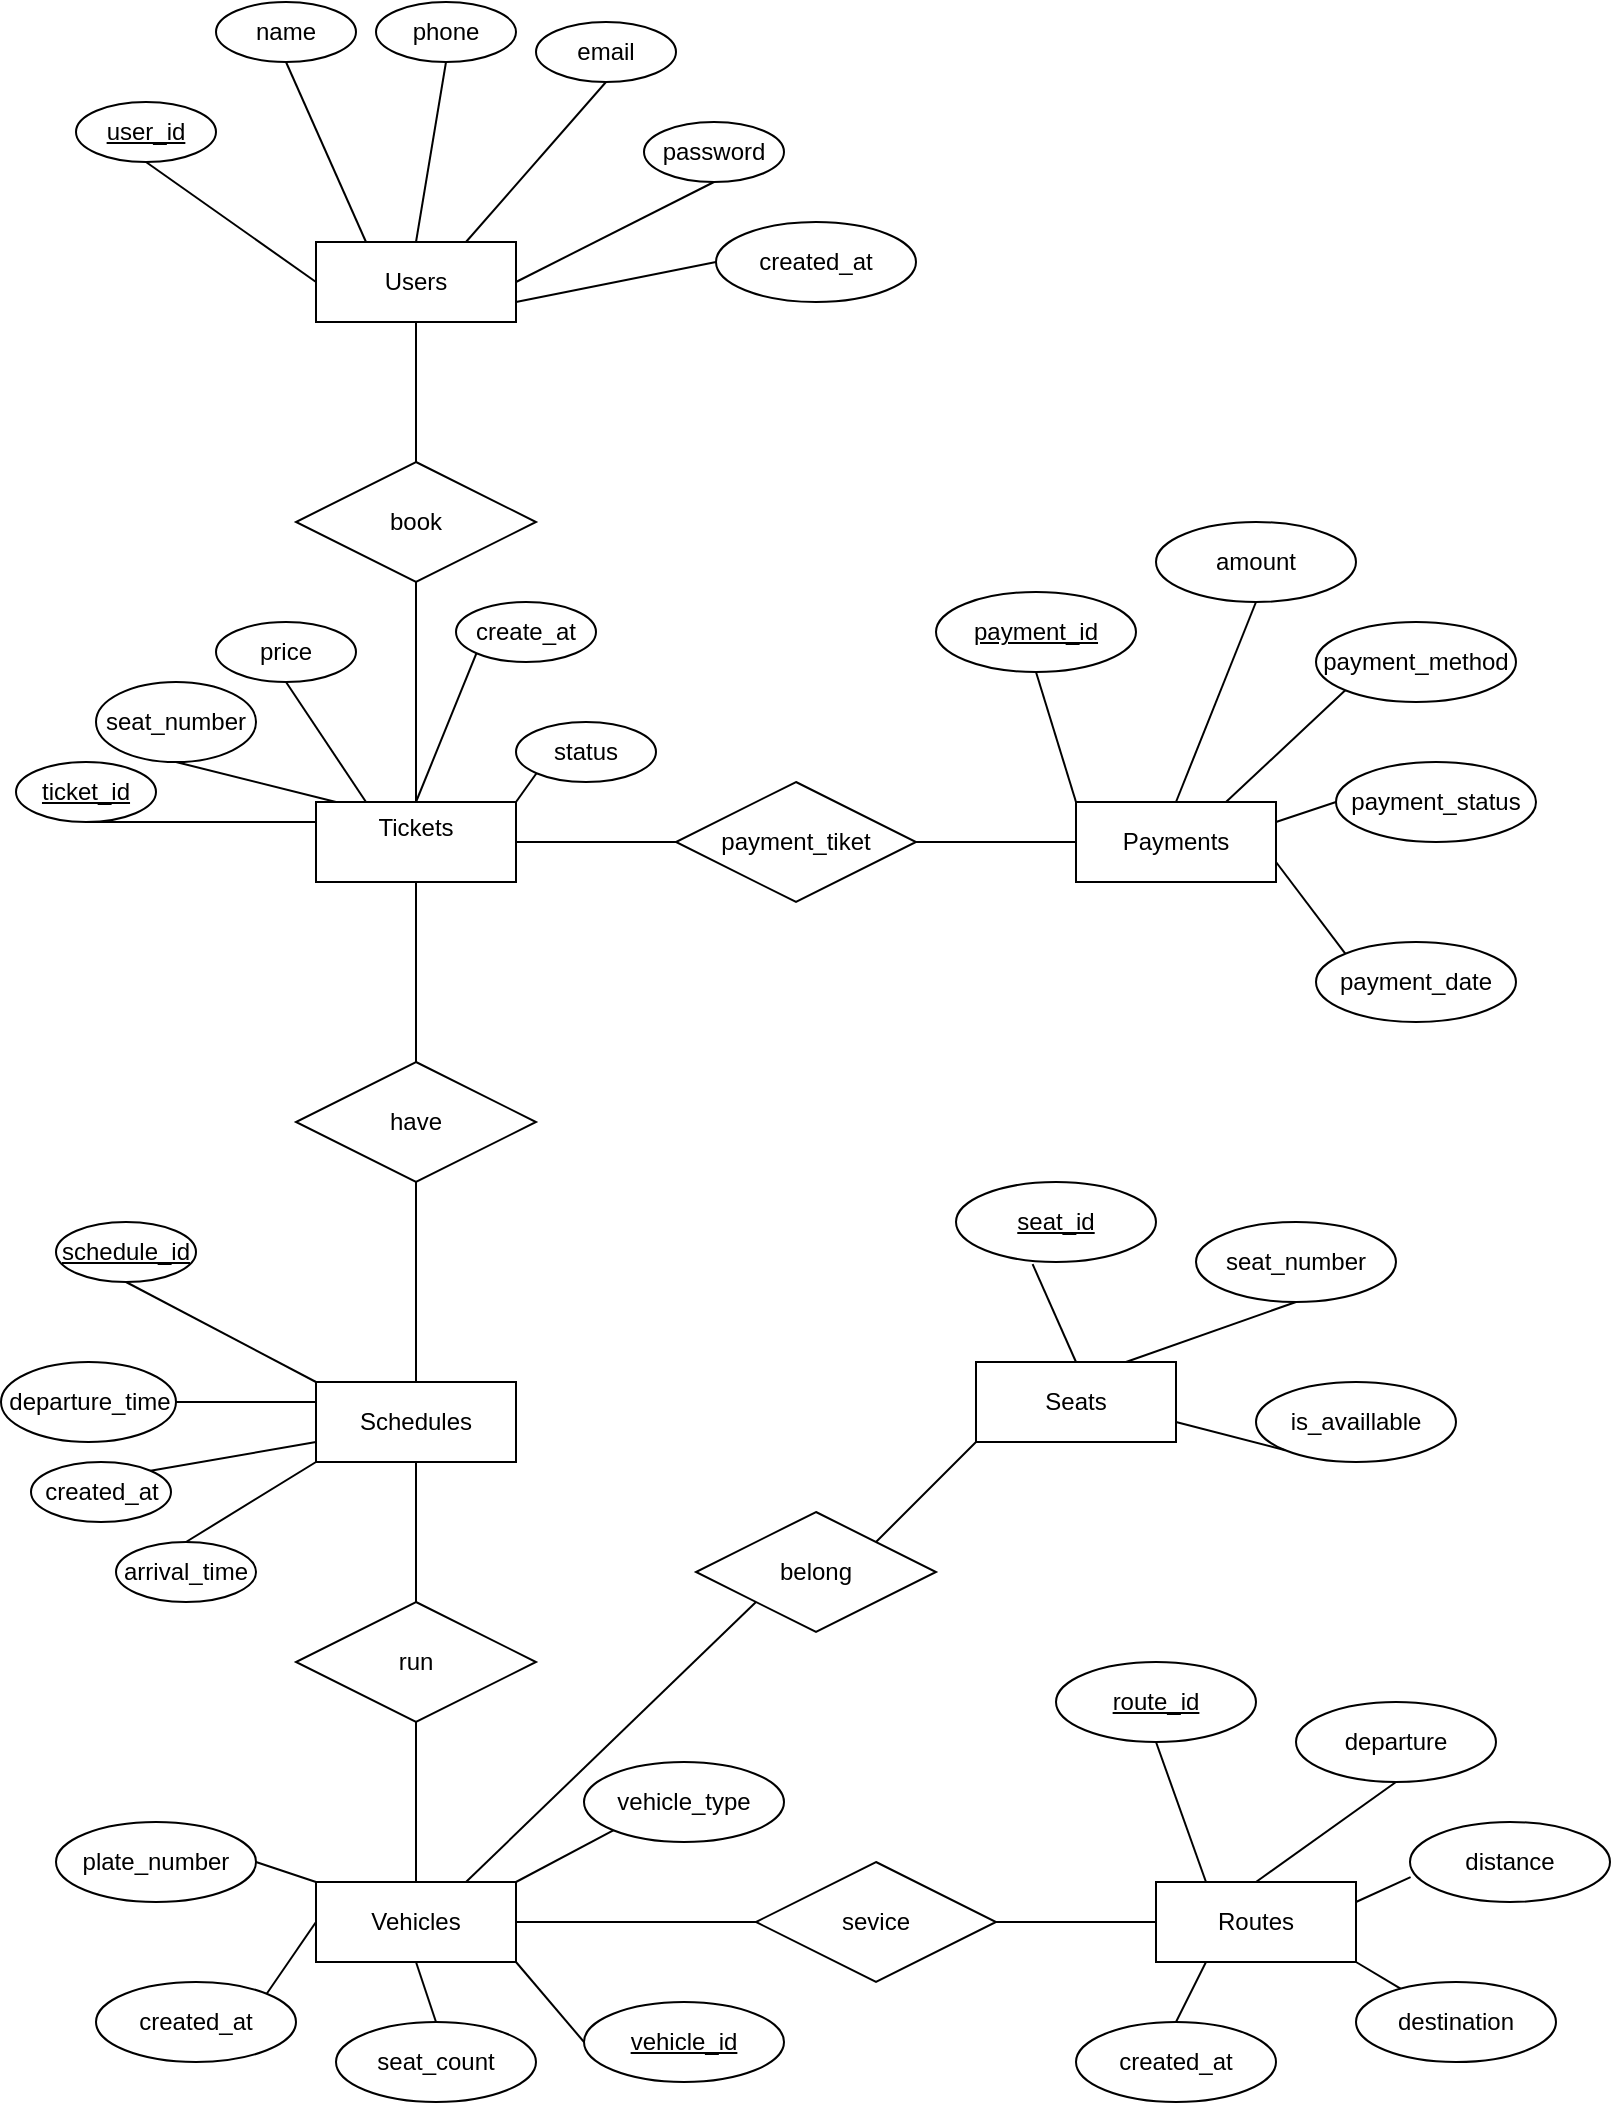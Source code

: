 <mxfile version="24.8.8">
  <diagram name="Page-1" id="f6e7gZFhC1IDGuU_oWBZ">
    <mxGraphModel dx="1555" dy="1089" grid="1" gridSize="10" guides="1" tooltips="1" connect="1" arrows="1" fold="1" page="1" pageScale="1" pageWidth="827" pageHeight="1169" math="0" shadow="0">
      <root>
        <mxCell id="0" />
        <mxCell id="1" parent="0" />
        <mxCell id="nGo6notCplduY7XNMSy_-1" value="Users" style="whiteSpace=wrap;html=1;align=center;" vertex="1" parent="1">
          <mxGeometry x="180" y="230" width="100" height="40" as="geometry" />
        </mxCell>
        <mxCell id="nGo6notCplduY7XNMSy_-2" value="Routes" style="whiteSpace=wrap;html=1;align=center;" vertex="1" parent="1">
          <mxGeometry x="600" y="1050" width="100" height="40" as="geometry" />
        </mxCell>
        <mxCell id="nGo6notCplduY7XNMSy_-3" value="Vehicles" style="whiteSpace=wrap;html=1;align=center;" vertex="1" parent="1">
          <mxGeometry x="180" y="1050" width="100" height="40" as="geometry" />
        </mxCell>
        <mxCell id="nGo6notCplduY7XNMSy_-4" value="Payments" style="whiteSpace=wrap;html=1;align=center;" vertex="1" parent="1">
          <mxGeometry x="560" y="510" width="100" height="40" as="geometry" />
        </mxCell>
        <mxCell id="nGo6notCplduY7XNMSy_-5" value="Tickets&lt;div&gt;&lt;br&gt;&lt;/div&gt;" style="whiteSpace=wrap;html=1;align=center;" vertex="1" parent="1">
          <mxGeometry x="180" y="510" width="100" height="40" as="geometry" />
        </mxCell>
        <mxCell id="nGo6notCplduY7XNMSy_-6" value="Schedules" style="whiteSpace=wrap;html=1;align=center;" vertex="1" parent="1">
          <mxGeometry x="180" y="800" width="100" height="40" as="geometry" />
        </mxCell>
        <mxCell id="nGo6notCplduY7XNMSy_-8" value="name" style="ellipse;whiteSpace=wrap;html=1;align=center;" vertex="1" parent="1">
          <mxGeometry x="130" y="110" width="70" height="30" as="geometry" />
        </mxCell>
        <mxCell id="nGo6notCplduY7XNMSy_-9" value="phone" style="ellipse;whiteSpace=wrap;html=1;align=center;" vertex="1" parent="1">
          <mxGeometry x="210" y="110" width="70" height="30" as="geometry" />
        </mxCell>
        <mxCell id="nGo6notCplduY7XNMSy_-10" value="password" style="ellipse;whiteSpace=wrap;html=1;align=center;" vertex="1" parent="1">
          <mxGeometry x="344" y="170" width="70" height="30" as="geometry" />
        </mxCell>
        <mxCell id="nGo6notCplduY7XNMSy_-11" value="email" style="ellipse;whiteSpace=wrap;html=1;align=center;" vertex="1" parent="1">
          <mxGeometry x="290" y="120" width="70" height="30" as="geometry" />
        </mxCell>
        <mxCell id="nGo6notCplduY7XNMSy_-12" value="user_id" style="ellipse;whiteSpace=wrap;html=1;align=center;fontStyle=4;" vertex="1" parent="1">
          <mxGeometry x="60" y="160" width="70" height="30" as="geometry" />
        </mxCell>
        <mxCell id="nGo6notCplduY7XNMSy_-18" value="" style="endArrow=none;html=1;rounded=0;entryX=0.5;entryY=1;entryDx=0;entryDy=0;exitX=0.75;exitY=0;exitDx=0;exitDy=0;" edge="1" parent="1" source="nGo6notCplduY7XNMSy_-1" target="nGo6notCplduY7XNMSy_-11">
          <mxGeometry relative="1" as="geometry">
            <mxPoint x="249.0" y="650" as="sourcePoint" />
            <mxPoint x="344" y="600" as="targetPoint" />
          </mxGeometry>
        </mxCell>
        <mxCell id="nGo6notCplduY7XNMSy_-19" value="" style="endArrow=none;html=1;rounded=0;exitX=1;exitY=0.5;exitDx=0;exitDy=0;entryX=0.5;entryY=1;entryDx=0;entryDy=0;" edge="1" parent="1" source="nGo6notCplduY7XNMSy_-1" target="nGo6notCplduY7XNMSy_-10">
          <mxGeometry relative="1" as="geometry">
            <mxPoint x="370" y="670" as="sourcePoint" />
            <mxPoint x="530" y="670" as="targetPoint" />
          </mxGeometry>
        </mxCell>
        <mxCell id="nGo6notCplduY7XNMSy_-20" value="" style="endArrow=none;html=1;rounded=0;exitX=0.5;exitY=0;exitDx=0;exitDy=0;entryX=0.5;entryY=1;entryDx=0;entryDy=0;" edge="1" parent="1" source="nGo6notCplduY7XNMSy_-1" target="nGo6notCplduY7XNMSy_-9">
          <mxGeometry relative="1" as="geometry">
            <mxPoint x="370" y="670" as="sourcePoint" />
            <mxPoint x="530" y="670" as="targetPoint" />
          </mxGeometry>
        </mxCell>
        <mxCell id="nGo6notCplduY7XNMSy_-21" value="" style="endArrow=none;html=1;rounded=0;exitX=0.25;exitY=0;exitDx=0;exitDy=0;entryX=0.5;entryY=1;entryDx=0;entryDy=0;" edge="1" parent="1" source="nGo6notCplduY7XNMSy_-1" target="nGo6notCplduY7XNMSy_-8">
          <mxGeometry relative="1" as="geometry">
            <mxPoint x="370" y="670" as="sourcePoint" />
            <mxPoint x="530" y="670" as="targetPoint" />
          </mxGeometry>
        </mxCell>
        <mxCell id="nGo6notCplduY7XNMSy_-22" value="" style="endArrow=none;html=1;rounded=0;exitX=0;exitY=0.5;exitDx=0;exitDy=0;entryX=0.5;entryY=1;entryDx=0;entryDy=0;" edge="1" parent="1" source="nGo6notCplduY7XNMSy_-1" target="nGo6notCplduY7XNMSy_-12">
          <mxGeometry relative="1" as="geometry">
            <mxPoint x="370" y="670" as="sourcePoint" />
            <mxPoint x="530" y="670" as="targetPoint" />
          </mxGeometry>
        </mxCell>
        <mxCell id="nGo6notCplduY7XNMSy_-25" value="book" style="shape=rhombus;perimeter=rhombusPerimeter;whiteSpace=wrap;html=1;align=center;" vertex="1" parent="1">
          <mxGeometry x="170" y="340" width="120" height="60" as="geometry" />
        </mxCell>
        <mxCell id="nGo6notCplduY7XNMSy_-26" value="ticket_id" style="ellipse;whiteSpace=wrap;html=1;align=center;fontStyle=4;" vertex="1" parent="1">
          <mxGeometry x="30" y="490" width="70" height="30" as="geometry" />
        </mxCell>
        <mxCell id="nGo6notCplduY7XNMSy_-29" value="" style="endArrow=none;html=1;rounded=0;entryX=0.5;entryY=0;entryDx=0;entryDy=0;exitX=0.5;exitY=1;exitDx=0;exitDy=0;" edge="1" parent="1" source="nGo6notCplduY7XNMSy_-1" target="nGo6notCplduY7XNMSy_-25">
          <mxGeometry relative="1" as="geometry">
            <mxPoint x="250" y="290" as="sourcePoint" />
            <mxPoint x="370" y="500" as="targetPoint" />
          </mxGeometry>
        </mxCell>
        <mxCell id="nGo6notCplduY7XNMSy_-30" value="" style="endArrow=none;html=1;rounded=0;exitX=0.5;exitY=1;exitDx=0;exitDy=0;entryX=0.5;entryY=0;entryDx=0;entryDy=0;" edge="1" parent="1" source="nGo6notCplduY7XNMSy_-25" target="nGo6notCplduY7XNMSy_-5">
          <mxGeometry relative="1" as="geometry">
            <mxPoint x="210" y="500" as="sourcePoint" />
            <mxPoint x="370" y="500" as="targetPoint" />
          </mxGeometry>
        </mxCell>
        <mxCell id="nGo6notCplduY7XNMSy_-31" value="schedule_id" style="ellipse;whiteSpace=wrap;html=1;align=center;fontStyle=4;" vertex="1" parent="1">
          <mxGeometry x="50" y="720" width="70" height="30" as="geometry" />
        </mxCell>
        <mxCell id="nGo6notCplduY7XNMSy_-33" value="departure_time" style="ellipse;whiteSpace=wrap;html=1;align=center;" vertex="1" parent="1">
          <mxGeometry x="22.5" y="790" width="87.5" height="40" as="geometry" />
        </mxCell>
        <mxCell id="nGo6notCplduY7XNMSy_-34" value="arrival_time" style="ellipse;whiteSpace=wrap;html=1;align=center;" vertex="1" parent="1">
          <mxGeometry x="80" y="880" width="70" height="30" as="geometry" />
        </mxCell>
        <mxCell id="nGo6notCplduY7XNMSy_-36" value="created_at" style="ellipse;whiteSpace=wrap;html=1;align=center;" vertex="1" parent="1">
          <mxGeometry x="37.5" y="840" width="70" height="30" as="geometry" />
        </mxCell>
        <mxCell id="nGo6notCplduY7XNMSy_-37" value="" style="endArrow=none;html=1;rounded=0;entryX=0.5;entryY=1;entryDx=0;entryDy=0;exitX=0;exitY=0;exitDx=0;exitDy=0;" edge="1" parent="1" source="nGo6notCplduY7XNMSy_-6" target="nGo6notCplduY7XNMSy_-31">
          <mxGeometry relative="1" as="geometry">
            <mxPoint x="210" y="500" as="sourcePoint" />
            <mxPoint x="370" y="500" as="targetPoint" />
          </mxGeometry>
        </mxCell>
        <mxCell id="nGo6notCplduY7XNMSy_-39" value="" style="endArrow=none;html=1;rounded=0;entryX=1;entryY=0.5;entryDx=0;entryDy=0;exitX=0;exitY=0.25;exitDx=0;exitDy=0;" edge="1" parent="1" source="nGo6notCplduY7XNMSy_-6" target="nGo6notCplduY7XNMSy_-33">
          <mxGeometry relative="1" as="geometry">
            <mxPoint x="470" y="565" as="sourcePoint" />
            <mxPoint x="750.0" y="600" as="targetPoint" />
          </mxGeometry>
        </mxCell>
        <mxCell id="nGo6notCplduY7XNMSy_-40" value="" style="endArrow=none;html=1;rounded=0;entryX=0.5;entryY=0;entryDx=0;entryDy=0;exitX=0;exitY=1;exitDx=0;exitDy=0;" edge="1" parent="1" source="nGo6notCplduY7XNMSy_-6" target="nGo6notCplduY7XNMSy_-34">
          <mxGeometry relative="1" as="geometry">
            <mxPoint x="210" y="500" as="sourcePoint" />
            <mxPoint x="370" y="500" as="targetPoint" />
          </mxGeometry>
        </mxCell>
        <mxCell id="nGo6notCplduY7XNMSy_-41" value="" style="endArrow=none;html=1;rounded=0;entryX=1;entryY=0;entryDx=0;entryDy=0;exitX=0;exitY=0.75;exitDx=0;exitDy=0;" edge="1" parent="1" source="nGo6notCplduY7XNMSy_-6" target="nGo6notCplduY7XNMSy_-36">
          <mxGeometry relative="1" as="geometry">
            <mxPoint x="210" y="500" as="sourcePoint" />
            <mxPoint x="370" y="500" as="targetPoint" />
          </mxGeometry>
        </mxCell>
        <mxCell id="nGo6notCplduY7XNMSy_-43" value="seat_number" style="ellipse;whiteSpace=wrap;html=1;align=center;" vertex="1" parent="1">
          <mxGeometry x="70" y="450" width="80" height="40" as="geometry" />
        </mxCell>
        <mxCell id="nGo6notCplduY7XNMSy_-45" value="price" style="ellipse;whiteSpace=wrap;html=1;align=center;" vertex="1" parent="1">
          <mxGeometry x="130" y="420" width="70" height="30" as="geometry" />
        </mxCell>
        <mxCell id="nGo6notCplduY7XNMSy_-46" value="status" style="ellipse;whiteSpace=wrap;html=1;align=center;" vertex="1" parent="1">
          <mxGeometry x="280" y="470" width="70" height="30" as="geometry" />
        </mxCell>
        <mxCell id="nGo6notCplduY7XNMSy_-47" value="create_at" style="ellipse;whiteSpace=wrap;html=1;align=center;" vertex="1" parent="1">
          <mxGeometry x="250" y="410" width="70" height="30" as="geometry" />
        </mxCell>
        <mxCell id="nGo6notCplduY7XNMSy_-48" value="" style="endArrow=none;html=1;rounded=0;entryX=0.5;entryY=1;entryDx=0;entryDy=0;exitX=0;exitY=0.25;exitDx=0;exitDy=0;" edge="1" parent="1" source="nGo6notCplduY7XNMSy_-5" target="nGo6notCplduY7XNMSy_-26">
          <mxGeometry relative="1" as="geometry">
            <mxPoint x="210" y="280" as="sourcePoint" />
            <mxPoint x="370" y="280" as="targetPoint" />
          </mxGeometry>
        </mxCell>
        <mxCell id="nGo6notCplduY7XNMSy_-49" value="" style="endArrow=none;html=1;rounded=0;entryX=0.5;entryY=1;entryDx=0;entryDy=0;exitX=0.1;exitY=0;exitDx=0;exitDy=0;exitPerimeter=0;" edge="1" parent="1" source="nGo6notCplduY7XNMSy_-5" target="nGo6notCplduY7XNMSy_-43">
          <mxGeometry relative="1" as="geometry">
            <mxPoint x="210" y="280" as="sourcePoint" />
            <mxPoint x="370" y="280" as="targetPoint" />
          </mxGeometry>
        </mxCell>
        <mxCell id="nGo6notCplduY7XNMSy_-50" value="" style="endArrow=none;html=1;rounded=0;entryX=0.5;entryY=1;entryDx=0;entryDy=0;exitX=0.25;exitY=0;exitDx=0;exitDy=0;" edge="1" parent="1" source="nGo6notCplduY7XNMSy_-5" target="nGo6notCplduY7XNMSy_-45">
          <mxGeometry relative="1" as="geometry">
            <mxPoint x="210" y="280" as="sourcePoint" />
            <mxPoint x="370" y="280" as="targetPoint" />
          </mxGeometry>
        </mxCell>
        <mxCell id="nGo6notCplduY7XNMSy_-51" value="" style="endArrow=none;html=1;rounded=0;entryX=0;entryY=1;entryDx=0;entryDy=0;exitX=0.5;exitY=0;exitDx=0;exitDy=0;" edge="1" parent="1" source="nGo6notCplduY7XNMSy_-5" target="nGo6notCplduY7XNMSy_-47">
          <mxGeometry relative="1" as="geometry">
            <mxPoint x="210" y="280" as="sourcePoint" />
            <mxPoint x="370" y="280" as="targetPoint" />
          </mxGeometry>
        </mxCell>
        <mxCell id="nGo6notCplduY7XNMSy_-52" value="" style="endArrow=none;html=1;rounded=0;entryX=0;entryY=1;entryDx=0;entryDy=0;exitX=1;exitY=0;exitDx=0;exitDy=0;" edge="1" parent="1" source="nGo6notCplduY7XNMSy_-5" target="nGo6notCplduY7XNMSy_-46">
          <mxGeometry relative="1" as="geometry">
            <mxPoint x="210" y="280" as="sourcePoint" />
            <mxPoint x="370" y="280" as="targetPoint" />
          </mxGeometry>
        </mxCell>
        <mxCell id="nGo6notCplduY7XNMSy_-55" value="have" style="shape=rhombus;perimeter=rhombusPerimeter;whiteSpace=wrap;html=1;align=center;" vertex="1" parent="1">
          <mxGeometry x="170" y="640" width="120" height="60" as="geometry" />
        </mxCell>
        <mxCell id="nGo6notCplduY7XNMSy_-56" value="" style="endArrow=none;html=1;rounded=0;entryX=0.5;entryY=1;entryDx=0;entryDy=0;exitX=0.5;exitY=0;exitDx=0;exitDy=0;" edge="1" parent="1" source="nGo6notCplduY7XNMSy_-55" target="nGo6notCplduY7XNMSy_-5">
          <mxGeometry relative="1" as="geometry">
            <mxPoint x="210" y="500" as="sourcePoint" />
            <mxPoint x="370" y="500" as="targetPoint" />
          </mxGeometry>
        </mxCell>
        <mxCell id="nGo6notCplduY7XNMSy_-57" value="" style="endArrow=none;html=1;rounded=0;entryX=0.5;entryY=1;entryDx=0;entryDy=0;exitX=0.5;exitY=0;exitDx=0;exitDy=0;" edge="1" parent="1" source="nGo6notCplduY7XNMSy_-6" target="nGo6notCplduY7XNMSy_-55">
          <mxGeometry relative="1" as="geometry">
            <mxPoint x="230" y="796" as="sourcePoint" />
            <mxPoint x="370" y="500" as="targetPoint" />
          </mxGeometry>
        </mxCell>
        <mxCell id="nGo6notCplduY7XNMSy_-58" value="run" style="shape=rhombus;perimeter=rhombusPerimeter;whiteSpace=wrap;html=1;align=center;" vertex="1" parent="1">
          <mxGeometry x="170" y="910" width="120" height="60" as="geometry" />
        </mxCell>
        <mxCell id="nGo6notCplduY7XNMSy_-59" value="" style="endArrow=none;html=1;rounded=0;exitX=0.5;exitY=0;exitDx=0;exitDy=0;entryX=0.5;entryY=1;entryDx=0;entryDy=0;" edge="1" parent="1" source="nGo6notCplduY7XNMSy_-3" target="nGo6notCplduY7XNMSy_-58">
          <mxGeometry relative="1" as="geometry">
            <mxPoint x="210" y="500" as="sourcePoint" />
            <mxPoint x="370" y="500" as="targetPoint" />
          </mxGeometry>
        </mxCell>
        <mxCell id="nGo6notCplduY7XNMSy_-60" value="" style="endArrow=none;html=1;rounded=0;entryX=0.5;entryY=1;entryDx=0;entryDy=0;exitX=0.5;exitY=0;exitDx=0;exitDy=0;" edge="1" parent="1" source="nGo6notCplduY7XNMSy_-58" target="nGo6notCplduY7XNMSy_-6">
          <mxGeometry relative="1" as="geometry">
            <mxPoint x="210" y="500" as="sourcePoint" />
            <mxPoint x="370" y="500" as="targetPoint" />
          </mxGeometry>
        </mxCell>
        <mxCell id="nGo6notCplduY7XNMSy_-61" value="sevice" style="shape=rhombus;perimeter=rhombusPerimeter;whiteSpace=wrap;html=1;align=center;" vertex="1" parent="1">
          <mxGeometry x="400" y="1040" width="120" height="60" as="geometry" />
        </mxCell>
        <mxCell id="nGo6notCplduY7XNMSy_-63" value="payment_tiket" style="shape=rhombus;perimeter=rhombusPerimeter;whiteSpace=wrap;html=1;align=center;" vertex="1" parent="1">
          <mxGeometry x="360" y="500" width="120" height="60" as="geometry" />
        </mxCell>
        <mxCell id="nGo6notCplduY7XNMSy_-64" value="" style="endArrow=none;html=1;rounded=0;exitX=1;exitY=0.5;exitDx=0;exitDy=0;entryX=0;entryY=0.5;entryDx=0;entryDy=0;" edge="1" parent="1" source="nGo6notCplduY7XNMSy_-5" target="nGo6notCplduY7XNMSy_-63">
          <mxGeometry relative="1" as="geometry">
            <mxPoint x="210" y="610" as="sourcePoint" />
            <mxPoint x="370" y="610" as="targetPoint" />
          </mxGeometry>
        </mxCell>
        <mxCell id="nGo6notCplduY7XNMSy_-65" value="" style="endArrow=none;html=1;rounded=0;entryX=0;entryY=0.5;entryDx=0;entryDy=0;exitX=1;exitY=0.5;exitDx=0;exitDy=0;" edge="1" parent="1" source="nGo6notCplduY7XNMSy_-63" target="nGo6notCplduY7XNMSy_-4">
          <mxGeometry relative="1" as="geometry">
            <mxPoint x="210" y="610" as="sourcePoint" />
            <mxPoint x="370" y="610" as="targetPoint" />
          </mxGeometry>
        </mxCell>
        <mxCell id="nGo6notCplduY7XNMSy_-66" value="payment_id" style="ellipse;whiteSpace=wrap;html=1;align=center;fontStyle=4;" vertex="1" parent="1">
          <mxGeometry x="490" y="405" width="100" height="40" as="geometry" />
        </mxCell>
        <mxCell id="nGo6notCplduY7XNMSy_-67" value="payment_method" style="ellipse;whiteSpace=wrap;html=1;align=center;" vertex="1" parent="1">
          <mxGeometry x="680" y="420" width="100" height="40" as="geometry" />
        </mxCell>
        <mxCell id="nGo6notCplduY7XNMSy_-69" value="amount" style="ellipse;whiteSpace=wrap;html=1;align=center;" vertex="1" parent="1">
          <mxGeometry x="600" y="370" width="100" height="40" as="geometry" />
        </mxCell>
        <mxCell id="nGo6notCplduY7XNMSy_-70" value="payment_status" style="ellipse;whiteSpace=wrap;html=1;align=center;" vertex="1" parent="1">
          <mxGeometry x="690" y="490" width="100" height="40" as="geometry" />
        </mxCell>
        <mxCell id="nGo6notCplduY7XNMSy_-71" value="payment_date" style="ellipse;whiteSpace=wrap;html=1;align=center;" vertex="1" parent="1">
          <mxGeometry x="680" y="580" width="100" height="40" as="geometry" />
        </mxCell>
        <mxCell id="nGo6notCplduY7XNMSy_-73" value="" style="endArrow=none;html=1;rounded=0;entryX=0.5;entryY=1;entryDx=0;entryDy=0;exitX=0;exitY=0;exitDx=0;exitDy=0;" edge="1" parent="1" source="nGo6notCplduY7XNMSy_-4" target="nGo6notCplduY7XNMSy_-66">
          <mxGeometry relative="1" as="geometry">
            <mxPoint x="210" y="610" as="sourcePoint" />
            <mxPoint x="370" y="610" as="targetPoint" />
          </mxGeometry>
        </mxCell>
        <mxCell id="nGo6notCplduY7XNMSy_-74" value="" style="endArrow=none;html=1;rounded=0;entryX=0.5;entryY=1;entryDx=0;entryDy=0;exitX=0.5;exitY=0;exitDx=0;exitDy=0;" edge="1" parent="1" source="nGo6notCplduY7XNMSy_-4" target="nGo6notCplduY7XNMSy_-69">
          <mxGeometry relative="1" as="geometry">
            <mxPoint x="210" y="610" as="sourcePoint" />
            <mxPoint x="370" y="610" as="targetPoint" />
          </mxGeometry>
        </mxCell>
        <mxCell id="nGo6notCplduY7XNMSy_-75" value="" style="endArrow=none;html=1;rounded=0;entryX=0;entryY=1;entryDx=0;entryDy=0;exitX=0.75;exitY=0;exitDx=0;exitDy=0;" edge="1" parent="1" source="nGo6notCplduY7XNMSy_-4" target="nGo6notCplduY7XNMSy_-67">
          <mxGeometry relative="1" as="geometry">
            <mxPoint x="210" y="610" as="sourcePoint" />
            <mxPoint x="370" y="610" as="targetPoint" />
          </mxGeometry>
        </mxCell>
        <mxCell id="nGo6notCplduY7XNMSy_-76" value="" style="endArrow=none;html=1;rounded=0;entryX=0;entryY=0.5;entryDx=0;entryDy=0;exitX=1;exitY=0.25;exitDx=0;exitDy=0;" edge="1" parent="1" source="nGo6notCplduY7XNMSy_-4" target="nGo6notCplduY7XNMSy_-70">
          <mxGeometry relative="1" as="geometry">
            <mxPoint x="210" y="610" as="sourcePoint" />
            <mxPoint x="370" y="610" as="targetPoint" />
          </mxGeometry>
        </mxCell>
        <mxCell id="nGo6notCplduY7XNMSy_-77" value="" style="endArrow=none;html=1;rounded=0;entryX=0;entryY=0;entryDx=0;entryDy=0;exitX=1;exitY=0.75;exitDx=0;exitDy=0;" edge="1" parent="1" source="nGo6notCplduY7XNMSy_-4" target="nGo6notCplduY7XNMSy_-71">
          <mxGeometry relative="1" as="geometry">
            <mxPoint x="210" y="610" as="sourcePoint" />
            <mxPoint x="370" y="610" as="targetPoint" />
          </mxGeometry>
        </mxCell>
        <mxCell id="nGo6notCplduY7XNMSy_-78" value="plate_number" style="ellipse;whiteSpace=wrap;html=1;align=center;" vertex="1" parent="1">
          <mxGeometry x="50" y="1020" width="100" height="40" as="geometry" />
        </mxCell>
        <mxCell id="nGo6notCplduY7XNMSy_-79" value="vehicle_id" style="ellipse;whiteSpace=wrap;html=1;align=center;fontStyle=4;" vertex="1" parent="1">
          <mxGeometry x="314" y="1110" width="100" height="40" as="geometry" />
        </mxCell>
        <mxCell id="nGo6notCplduY7XNMSy_-80" value="vehicle_type" style="ellipse;whiteSpace=wrap;html=1;align=center;" vertex="1" parent="1">
          <mxGeometry x="314" y="990" width="100" height="40" as="geometry" />
        </mxCell>
        <mxCell id="nGo6notCplduY7XNMSy_-81" value="seat_count" style="ellipse;whiteSpace=wrap;html=1;align=center;" vertex="1" parent="1">
          <mxGeometry x="190" y="1120" width="100" height="40" as="geometry" />
        </mxCell>
        <mxCell id="nGo6notCplduY7XNMSy_-82" value="created_at" style="ellipse;whiteSpace=wrap;html=1;align=center;" vertex="1" parent="1">
          <mxGeometry x="70" y="1100" width="100" height="40" as="geometry" />
        </mxCell>
        <mxCell id="nGo6notCplduY7XNMSy_-83" value="" style="endArrow=none;html=1;rounded=0;entryX=1;entryY=0;entryDx=0;entryDy=0;exitX=0;exitY=1;exitDx=0;exitDy=0;" edge="1" parent="1" source="nGo6notCplduY7XNMSy_-80" target="nGo6notCplduY7XNMSy_-3">
          <mxGeometry relative="1" as="geometry">
            <mxPoint x="210" y="840" as="sourcePoint" />
            <mxPoint x="370" y="840" as="targetPoint" />
          </mxGeometry>
        </mxCell>
        <mxCell id="nGo6notCplduY7XNMSy_-84" value="" style="endArrow=none;html=1;rounded=0;entryX=1;entryY=0.5;entryDx=0;entryDy=0;exitX=0;exitY=0;exitDx=0;exitDy=0;" edge="1" parent="1" source="nGo6notCplduY7XNMSy_-3" target="nGo6notCplduY7XNMSy_-78">
          <mxGeometry relative="1" as="geometry">
            <mxPoint x="210" y="840" as="sourcePoint" />
            <mxPoint x="370" y="840" as="targetPoint" />
          </mxGeometry>
        </mxCell>
        <mxCell id="nGo6notCplduY7XNMSy_-85" value="" style="endArrow=none;html=1;rounded=0;entryX=1;entryY=0;entryDx=0;entryDy=0;exitX=0;exitY=0.5;exitDx=0;exitDy=0;" edge="1" parent="1" source="nGo6notCplduY7XNMSy_-3" target="nGo6notCplduY7XNMSy_-82">
          <mxGeometry relative="1" as="geometry">
            <mxPoint x="210" y="840" as="sourcePoint" />
            <mxPoint x="370" y="840" as="targetPoint" />
          </mxGeometry>
        </mxCell>
        <mxCell id="nGo6notCplduY7XNMSy_-86" value="" style="endArrow=none;html=1;rounded=0;entryX=0.5;entryY=0;entryDx=0;entryDy=0;exitX=0.5;exitY=1;exitDx=0;exitDy=0;" edge="1" parent="1" source="nGo6notCplduY7XNMSy_-3" target="nGo6notCplduY7XNMSy_-81">
          <mxGeometry relative="1" as="geometry">
            <mxPoint x="210" y="840" as="sourcePoint" />
            <mxPoint x="370" y="840" as="targetPoint" />
          </mxGeometry>
        </mxCell>
        <mxCell id="nGo6notCplduY7XNMSy_-88" value="" style="endArrow=none;html=1;rounded=0;exitX=1;exitY=1;exitDx=0;exitDy=0;exitPerimeter=0;entryX=0;entryY=0.5;entryDx=0;entryDy=0;" edge="1" parent="1" source="nGo6notCplduY7XNMSy_-3" target="nGo6notCplduY7XNMSy_-79">
          <mxGeometry relative="1" as="geometry">
            <mxPoint x="290" y="1090" as="sourcePoint" />
            <mxPoint x="300" y="1110" as="targetPoint" />
          </mxGeometry>
        </mxCell>
        <mxCell id="nGo6notCplduY7XNMSy_-89" value="" style="endArrow=none;html=1;rounded=0;exitX=1;exitY=0.5;exitDx=0;exitDy=0;entryX=0;entryY=0.5;entryDx=0;entryDy=0;" edge="1" parent="1" source="nGo6notCplduY7XNMSy_-3" target="nGo6notCplduY7XNMSy_-61">
          <mxGeometry relative="1" as="geometry">
            <mxPoint x="210" y="840" as="sourcePoint" />
            <mxPoint x="370" y="840" as="targetPoint" />
          </mxGeometry>
        </mxCell>
        <mxCell id="nGo6notCplduY7XNMSy_-90" value="" style="endArrow=none;html=1;rounded=0;entryX=0;entryY=0.5;entryDx=0;entryDy=0;exitX=1;exitY=0.5;exitDx=0;exitDy=0;" edge="1" parent="1" source="nGo6notCplduY7XNMSy_-61" target="nGo6notCplduY7XNMSy_-2">
          <mxGeometry relative="1" as="geometry">
            <mxPoint x="210" y="840" as="sourcePoint" />
            <mxPoint x="370" y="840" as="targetPoint" />
          </mxGeometry>
        </mxCell>
        <mxCell id="nGo6notCplduY7XNMSy_-91" value="route_id" style="ellipse;whiteSpace=wrap;html=1;align=center;fontStyle=4;" vertex="1" parent="1">
          <mxGeometry x="550" y="940" width="100" height="40" as="geometry" />
        </mxCell>
        <mxCell id="nGo6notCplduY7XNMSy_-92" value="departure" style="ellipse;whiteSpace=wrap;html=1;align=center;" vertex="1" parent="1">
          <mxGeometry x="670" y="960" width="100" height="40" as="geometry" />
        </mxCell>
        <mxCell id="nGo6notCplduY7XNMSy_-94" value="destination" style="ellipse;whiteSpace=wrap;html=1;align=center;" vertex="1" parent="1">
          <mxGeometry x="700" y="1100" width="100" height="40" as="geometry" />
        </mxCell>
        <mxCell id="nGo6notCplduY7XNMSy_-95" value="distance" style="ellipse;whiteSpace=wrap;html=1;align=center;" vertex="1" parent="1">
          <mxGeometry x="727" y="1020" width="100" height="40" as="geometry" />
        </mxCell>
        <mxCell id="nGo6notCplduY7XNMSy_-96" value="created_at" style="ellipse;whiteSpace=wrap;html=1;align=center;" vertex="1" parent="1">
          <mxGeometry x="560" y="1120" width="100" height="40" as="geometry" />
        </mxCell>
        <mxCell id="nGo6notCplduY7XNMSy_-97" value="" style="endArrow=none;html=1;rounded=0;entryX=0.5;entryY=1;entryDx=0;entryDy=0;exitX=0.25;exitY=0;exitDx=0;exitDy=0;" edge="1" parent="1" source="nGo6notCplduY7XNMSy_-2" target="nGo6notCplduY7XNMSy_-91">
          <mxGeometry relative="1" as="geometry">
            <mxPoint x="210" y="840" as="sourcePoint" />
            <mxPoint x="370" y="840" as="targetPoint" />
          </mxGeometry>
        </mxCell>
        <mxCell id="nGo6notCplduY7XNMSy_-98" value="" style="endArrow=none;html=1;rounded=0;entryX=0.5;entryY=1;entryDx=0;entryDy=0;exitX=0.5;exitY=0;exitDx=0;exitDy=0;" edge="1" parent="1" source="nGo6notCplduY7XNMSy_-2" target="nGo6notCplduY7XNMSy_-92">
          <mxGeometry relative="1" as="geometry">
            <mxPoint x="210" y="840" as="sourcePoint" />
            <mxPoint x="370" y="840" as="targetPoint" />
          </mxGeometry>
        </mxCell>
        <mxCell id="nGo6notCplduY7XNMSy_-99" value="" style="endArrow=none;html=1;rounded=0;entryX=0.003;entryY=0.689;entryDx=0;entryDy=0;entryPerimeter=0;exitX=1;exitY=0.25;exitDx=0;exitDy=0;" edge="1" parent="1" source="nGo6notCplduY7XNMSy_-2" target="nGo6notCplduY7XNMSy_-95">
          <mxGeometry relative="1" as="geometry">
            <mxPoint x="210" y="840" as="sourcePoint" />
            <mxPoint x="370" y="840" as="targetPoint" />
          </mxGeometry>
        </mxCell>
        <mxCell id="nGo6notCplduY7XNMSy_-100" value="" style="endArrow=none;html=1;rounded=0;exitX=1;exitY=1;exitDx=0;exitDy=0;" edge="1" parent="1" source="nGo6notCplduY7XNMSy_-2" target="nGo6notCplduY7XNMSy_-94">
          <mxGeometry relative="1" as="geometry">
            <mxPoint x="210" y="840" as="sourcePoint" />
            <mxPoint x="370" y="840" as="targetPoint" />
          </mxGeometry>
        </mxCell>
        <mxCell id="nGo6notCplduY7XNMSy_-102" value="" style="endArrow=none;html=1;rounded=0;entryX=0.25;entryY=1;entryDx=0;entryDy=0;exitX=0.5;exitY=0;exitDx=0;exitDy=0;" edge="1" parent="1" source="nGo6notCplduY7XNMSy_-96" target="nGo6notCplduY7XNMSy_-2">
          <mxGeometry relative="1" as="geometry">
            <mxPoint x="210" y="840" as="sourcePoint" />
            <mxPoint x="370" y="840" as="targetPoint" />
          </mxGeometry>
        </mxCell>
        <mxCell id="nGo6notCplduY7XNMSy_-103" value="created_at" style="ellipse;whiteSpace=wrap;html=1;align=center;" vertex="1" parent="1">
          <mxGeometry x="380" y="220" width="100" height="40" as="geometry" />
        </mxCell>
        <mxCell id="nGo6notCplduY7XNMSy_-104" value="" style="endArrow=none;html=1;rounded=0;exitX=1;exitY=0.75;exitDx=0;exitDy=0;entryX=0;entryY=0.5;entryDx=0;entryDy=0;" edge="1" parent="1" source="nGo6notCplduY7XNMSy_-1" target="nGo6notCplduY7XNMSy_-103">
          <mxGeometry relative="1" as="geometry">
            <mxPoint x="200" y="410" as="sourcePoint" />
            <mxPoint x="360" y="410" as="targetPoint" />
          </mxGeometry>
        </mxCell>
        <mxCell id="nGo6notCplduY7XNMSy_-105" value="Seats" style="whiteSpace=wrap;html=1;align=center;" vertex="1" parent="1">
          <mxGeometry x="510" y="790" width="100" height="40" as="geometry" />
        </mxCell>
        <mxCell id="nGo6notCplduY7XNMSy_-106" value="seat_number" style="ellipse;whiteSpace=wrap;html=1;align=center;" vertex="1" parent="1">
          <mxGeometry x="620" y="720" width="100" height="40" as="geometry" />
        </mxCell>
        <mxCell id="nGo6notCplduY7XNMSy_-107" value="seat_id" style="ellipse;whiteSpace=wrap;html=1;align=center;fontStyle=4;" vertex="1" parent="1">
          <mxGeometry x="500" y="700" width="100" height="40" as="geometry" />
        </mxCell>
        <mxCell id="nGo6notCplduY7XNMSy_-109" value="is_availlable" style="ellipse;whiteSpace=wrap;html=1;align=center;" vertex="1" parent="1">
          <mxGeometry x="650" y="800" width="100" height="40" as="geometry" />
        </mxCell>
        <mxCell id="nGo6notCplduY7XNMSy_-111" value="belong" style="shape=rhombus;perimeter=rhombusPerimeter;whiteSpace=wrap;html=1;align=center;" vertex="1" parent="1">
          <mxGeometry x="370" y="865" width="120" height="60" as="geometry" />
        </mxCell>
        <mxCell id="nGo6notCplduY7XNMSy_-112" value="" style="endArrow=none;html=1;rounded=0;entryX=0;entryY=1;entryDx=0;entryDy=0;exitX=0.75;exitY=0;exitDx=0;exitDy=0;" edge="1" parent="1" source="nGo6notCplduY7XNMSy_-3" target="nGo6notCplduY7XNMSy_-111">
          <mxGeometry relative="1" as="geometry">
            <mxPoint x="120" y="950" as="sourcePoint" />
            <mxPoint x="280" y="950" as="targetPoint" />
          </mxGeometry>
        </mxCell>
        <mxCell id="nGo6notCplduY7XNMSy_-114" value="" style="endArrow=none;html=1;rounded=0;entryX=0;entryY=1;entryDx=0;entryDy=0;exitX=1;exitY=0;exitDx=0;exitDy=0;" edge="1" parent="1" source="nGo6notCplduY7XNMSy_-111" target="nGo6notCplduY7XNMSy_-105">
          <mxGeometry relative="1" as="geometry">
            <mxPoint x="120" y="810" as="sourcePoint" />
            <mxPoint x="280" y="810" as="targetPoint" />
          </mxGeometry>
        </mxCell>
        <mxCell id="nGo6notCplduY7XNMSy_-115" value="" style="endArrow=none;html=1;rounded=0;entryX=0.383;entryY=1.027;entryDx=0;entryDy=0;entryPerimeter=0;exitX=0.5;exitY=0;exitDx=0;exitDy=0;" edge="1" parent="1" source="nGo6notCplduY7XNMSy_-105" target="nGo6notCplduY7XNMSy_-107">
          <mxGeometry relative="1" as="geometry">
            <mxPoint x="120" y="810" as="sourcePoint" />
            <mxPoint x="280" y="810" as="targetPoint" />
          </mxGeometry>
        </mxCell>
        <mxCell id="nGo6notCplduY7XNMSy_-116" value="" style="endArrow=none;html=1;rounded=0;entryX=0.5;entryY=1;entryDx=0;entryDy=0;exitX=0.75;exitY=0;exitDx=0;exitDy=0;" edge="1" parent="1" source="nGo6notCplduY7XNMSy_-105" target="nGo6notCplduY7XNMSy_-106">
          <mxGeometry relative="1" as="geometry">
            <mxPoint x="120" y="810" as="sourcePoint" />
            <mxPoint x="280" y="810" as="targetPoint" />
          </mxGeometry>
        </mxCell>
        <mxCell id="nGo6notCplduY7XNMSy_-117" value="" style="endArrow=none;html=1;rounded=0;entryX=0;entryY=1;entryDx=0;entryDy=0;exitX=1;exitY=0.75;exitDx=0;exitDy=0;" edge="1" parent="1" source="nGo6notCplduY7XNMSy_-105" target="nGo6notCplduY7XNMSy_-109">
          <mxGeometry relative="1" as="geometry">
            <mxPoint x="120" y="810" as="sourcePoint" />
            <mxPoint x="280" y="810" as="targetPoint" />
          </mxGeometry>
        </mxCell>
      </root>
    </mxGraphModel>
  </diagram>
</mxfile>

